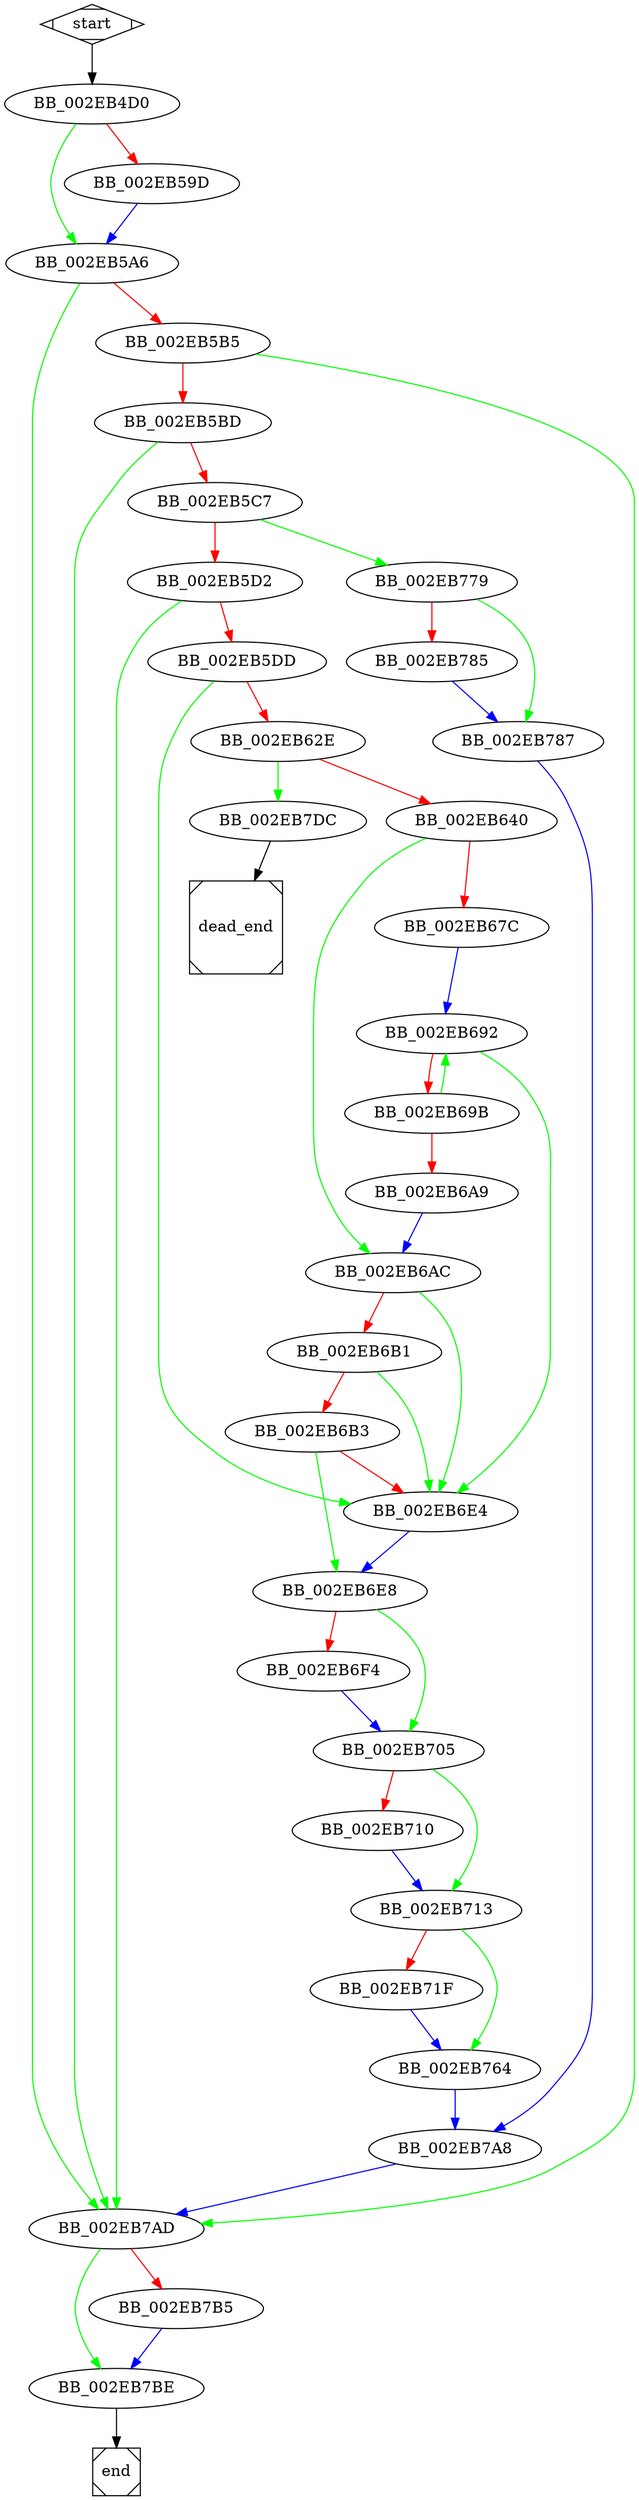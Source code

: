 digraph G {
  start -> BB_002EB4D0;
  
  BB_002EB4D0 -> BB_002EB59D [color=red];
  BB_002EB4D0 -> BB_002EB5A6 [color=green];
  
  BB_002EB59D -> BB_002EB5A6 [color=blue];
  
  BB_002EB5A6 -> BB_002EB5B5 [color=red];
  BB_002EB5A6 -> BB_002EB7AD [color=green];
  
  BB_002EB5B5 -> BB_002EB5BD [color=red];
  BB_002EB5B5 -> BB_002EB7AD [color=green];
  
  BB_002EB5BD -> BB_002EB5C7 [color=red];
  BB_002EB5BD -> BB_002EB7AD [color=green];
  
  BB_002EB5C7 -> BB_002EB5D2 [color=red];
  BB_002EB5C7 -> BB_002EB779 [color=green];
  
  BB_002EB5D2 -> BB_002EB5DD [color=red];
  BB_002EB5D2 -> BB_002EB7AD [color=green];
  
  BB_002EB5DD -> BB_002EB62E [color=red];
  BB_002EB5DD -> BB_002EB6E4 [color=green];
  
  BB_002EB62E -> BB_002EB640 [color=red];
  BB_002EB62E -> BB_002EB7DC [color=green];
  
  BB_002EB640 -> BB_002EB67C [color=red];
  BB_002EB640 -> BB_002EB6AC [color=green];
  
  BB_002EB67C -> BB_002EB692 [color=blue];
  
  BB_002EB692 -> BB_002EB69B [color=red];
  BB_002EB692 -> BB_002EB6E4 [color=green];
  
  BB_002EB69B -> BB_002EB6A9 [color=red];
  BB_002EB69B -> BB_002EB692 [color=green];
  
  BB_002EB6A9 -> BB_002EB6AC [color=blue];
  
  BB_002EB6AC -> BB_002EB6B1 [color=red];
  BB_002EB6AC -> BB_002EB6E4 [color=green];
  
  BB_002EB6B1 -> BB_002EB6B3 [color=red];
  BB_002EB6B1 -> BB_002EB6E4 [color=green];
  
  BB_002EB6B3 -> BB_002EB6E4 [color=red];
  BB_002EB6B3 -> BB_002EB6E8 [color=green];
  
  BB_002EB6E4 -> BB_002EB6E8 [color=blue];
  
  BB_002EB6E8 -> BB_002EB6F4 [color=red];
  BB_002EB6E8 -> BB_002EB705 [color=green];
  
  BB_002EB6F4 -> BB_002EB705 [color=blue];
  
  BB_002EB705 -> BB_002EB710 [color=red];
  BB_002EB705 -> BB_002EB713 [color=green];
  
  BB_002EB710 -> BB_002EB713 [color=blue];
  
  BB_002EB713 -> BB_002EB71F [color=red];
  BB_002EB713 -> BB_002EB764 [color=green];
  
  BB_002EB71F -> BB_002EB764 [color=blue];
  
  BB_002EB764 -> BB_002EB7A8 [color=blue];
  
  BB_002EB779 -> BB_002EB785 [color=red];
  BB_002EB779 -> BB_002EB787 [color=green];
  
  BB_002EB785 -> BB_002EB787 [color=blue];
  
  BB_002EB787 -> BB_002EB7A8 [color=blue];
  
  BB_002EB7A8 -> BB_002EB7AD [color=blue];
  
  BB_002EB7AD -> BB_002EB7B5 [color=red];
  BB_002EB7AD -> BB_002EB7BE [color=green];
  
  BB_002EB7B5 -> BB_002EB7BE [color=blue];
  
  BB_002EB7BE -> end;
  
  BB_002EB7DC -> dead_end;
  
  start [shape=Mdiamond];
  end [shape=Msquare];
  dead_end [shape=Msquare];
}
